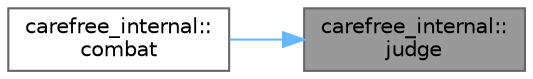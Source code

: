digraph "carefree_internal::judge"
{
 // LATEX_PDF_SIZE
  bgcolor="transparent";
  edge [fontname=Helvetica,fontsize=10,labelfontname=Helvetica,labelfontsize=10];
  node [fontname=Helvetica,fontsize=10,shape=box,height=0.2,width=0.4];
  rankdir="RL";
  Node1 [id="Node000001",label="carefree_internal::\ljudge",height=0.2,width=0.4,color="gray40", fillcolor="grey60", style="filled", fontcolor="black",tooltip=" "];
  Node1 -> Node2 [id="edge1_Node000001_Node000002",dir="back",color="steelblue1",style="solid",tooltip=" "];
  Node2 [id="Node000002",label="carefree_internal::\lcombat",height=0.2,width=0.4,color="grey40", fillcolor="white", style="filled",URL="$namespacecarefree__internal.html#a3c6134b6a7d0bedb5af81f8b2a9b778d",tooltip=" "];
}
